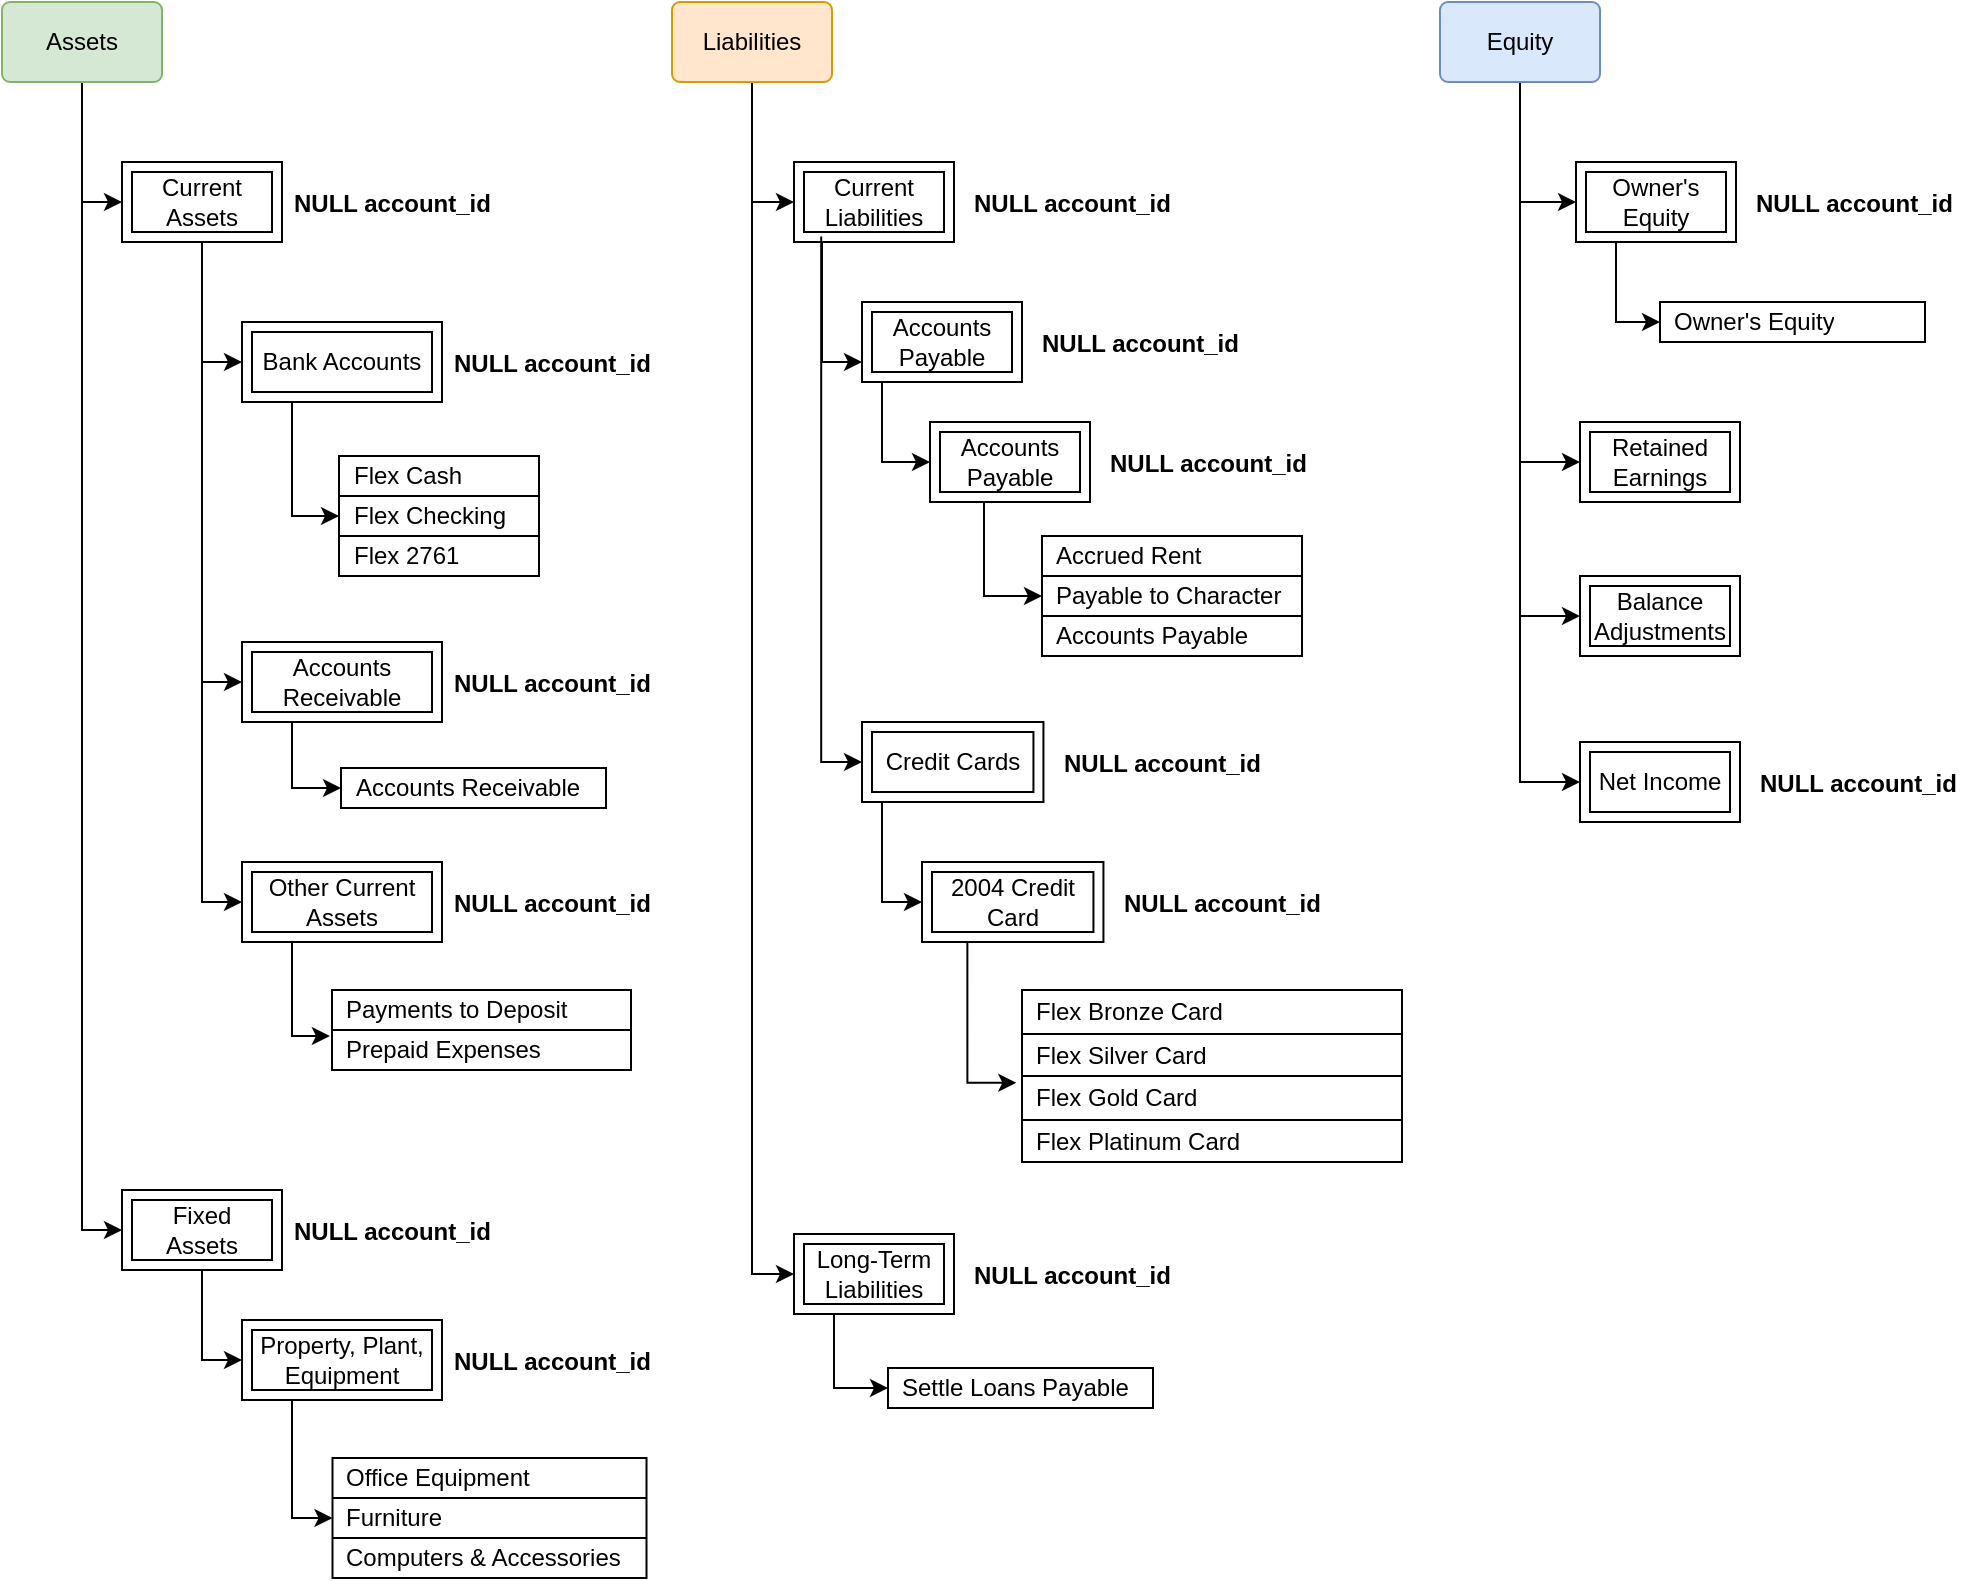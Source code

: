 <mxfile version="26.0.11">
  <diagram name="Page-1" id="CMxFmZh5utVJ_uqATRNF">
    <mxGraphModel dx="1290" dy="618" grid="1" gridSize="10" guides="1" tooltips="1" connect="1" arrows="1" fold="1" page="1" pageScale="1" pageWidth="1100" pageHeight="1700" math="0" shadow="0">
      <root>
        <mxCell id="0" />
        <mxCell id="1" parent="0" />
        <mxCell id="uQ4fokzICWZcUB-si03q-26" style="edgeStyle=orthogonalEdgeStyle;rounded=0;orthogonalLoop=1;jettySize=auto;html=1;entryX=0;entryY=0.5;entryDx=0;entryDy=0;" parent="1" source="uQ4fokzICWZcUB-si03q-1" target="uQ4fokzICWZcUB-si03q-8" edge="1">
          <mxGeometry relative="1" as="geometry" />
        </mxCell>
        <mxCell id="uQ4fokzICWZcUB-si03q-27" style="edgeStyle=orthogonalEdgeStyle;rounded=0;orthogonalLoop=1;jettySize=auto;html=1;entryX=0;entryY=0.5;entryDx=0;entryDy=0;" parent="1" source="uQ4fokzICWZcUB-si03q-1" target="uQ4fokzICWZcUB-si03q-9" edge="1">
          <mxGeometry relative="1" as="geometry" />
        </mxCell>
        <mxCell id="uQ4fokzICWZcUB-si03q-1" value="Assets" style="rounded=1;arcSize=10;whiteSpace=wrap;html=1;align=center;fillColor=#d5e8d4;strokeColor=#82b366;" parent="1" vertex="1">
          <mxGeometry x="40" y="80" width="80" height="40" as="geometry" />
        </mxCell>
        <mxCell id="uQ4fokzICWZcUB-si03q-30" style="edgeStyle=orthogonalEdgeStyle;rounded=0;orthogonalLoop=1;jettySize=auto;html=1;entryX=0;entryY=0.5;entryDx=0;entryDy=0;" parent="1" source="uQ4fokzICWZcUB-si03q-2" target="uQ4fokzICWZcUB-si03q-10" edge="1">
          <mxGeometry relative="1" as="geometry" />
        </mxCell>
        <mxCell id="uQ4fokzICWZcUB-si03q-31" style="edgeStyle=orthogonalEdgeStyle;rounded=0;orthogonalLoop=1;jettySize=auto;html=1;entryX=0;entryY=0.5;entryDx=0;entryDy=0;" parent="1" source="uQ4fokzICWZcUB-si03q-2" target="uQ4fokzICWZcUB-si03q-11" edge="1">
          <mxGeometry relative="1" as="geometry" />
        </mxCell>
        <mxCell id="uQ4fokzICWZcUB-si03q-2" value="Liabilities" style="rounded=1;arcSize=10;whiteSpace=wrap;html=1;align=center;fillColor=#ffe6cc;strokeColor=#d79b00;" parent="1" vertex="1">
          <mxGeometry x="375" y="80" width="80" height="40" as="geometry" />
        </mxCell>
        <mxCell id="uQ4fokzICWZcUB-si03q-130" style="edgeStyle=orthogonalEdgeStyle;rounded=0;orthogonalLoop=1;jettySize=auto;html=1;entryX=0;entryY=0.5;entryDx=0;entryDy=0;exitX=0.5;exitY=1;exitDx=0;exitDy=0;" parent="1" source="uQ4fokzICWZcUB-si03q-3" target="uQ4fokzICWZcUB-si03q-128" edge="1">
          <mxGeometry relative="1" as="geometry">
            <Array as="points">
              <mxPoint x="799" y="180" />
            </Array>
          </mxGeometry>
        </mxCell>
        <mxCell id="uQ4fokzICWZcUB-si03q-139" style="edgeStyle=orthogonalEdgeStyle;rounded=0;orthogonalLoop=1;jettySize=auto;html=1;entryX=0;entryY=0.5;entryDx=0;entryDy=0;" parent="1" source="uQ4fokzICWZcUB-si03q-3" target="uQ4fokzICWZcUB-si03q-136" edge="1">
          <mxGeometry relative="1" as="geometry" />
        </mxCell>
        <mxCell id="uQ4fokzICWZcUB-si03q-142" style="edgeStyle=orthogonalEdgeStyle;rounded=0;orthogonalLoop=1;jettySize=auto;html=1;entryX=0;entryY=0.5;entryDx=0;entryDy=0;" parent="1" source="uQ4fokzICWZcUB-si03q-3" target="uQ4fokzICWZcUB-si03q-141" edge="1">
          <mxGeometry relative="1" as="geometry" />
        </mxCell>
        <mxCell id="uQ4fokzICWZcUB-si03q-146" style="edgeStyle=orthogonalEdgeStyle;rounded=0;orthogonalLoop=1;jettySize=auto;html=1;entryX=0;entryY=0.5;entryDx=0;entryDy=0;" parent="1" source="uQ4fokzICWZcUB-si03q-3" target="uQ4fokzICWZcUB-si03q-144" edge="1">
          <mxGeometry relative="1" as="geometry" />
        </mxCell>
        <mxCell id="uQ4fokzICWZcUB-si03q-3" value="Equity" style="rounded=1;arcSize=10;whiteSpace=wrap;html=1;align=center;fillColor=#dae8fc;strokeColor=#6c8ebf;" parent="1" vertex="1">
          <mxGeometry x="759" y="80" width="80" height="40" as="geometry" />
        </mxCell>
        <mxCell id="uQ4fokzICWZcUB-si03q-66" style="edgeStyle=orthogonalEdgeStyle;rounded=0;orthogonalLoop=1;jettySize=auto;html=1;entryX=0;entryY=0.5;entryDx=0;entryDy=0;" parent="1" source="uQ4fokzICWZcUB-si03q-8" target="uQ4fokzICWZcUB-si03q-63" edge="1">
          <mxGeometry relative="1" as="geometry" />
        </mxCell>
        <mxCell id="uQ4fokzICWZcUB-si03q-67" style="edgeStyle=orthogonalEdgeStyle;rounded=0;orthogonalLoop=1;jettySize=auto;html=1;entryX=0;entryY=0.5;entryDx=0;entryDy=0;" parent="1" source="uQ4fokzICWZcUB-si03q-8" target="uQ4fokzICWZcUB-si03q-64" edge="1">
          <mxGeometry relative="1" as="geometry" />
        </mxCell>
        <mxCell id="uQ4fokzICWZcUB-si03q-68" style="edgeStyle=orthogonalEdgeStyle;rounded=0;orthogonalLoop=1;jettySize=auto;html=1;entryX=0;entryY=0.5;entryDx=0;entryDy=0;" parent="1" source="uQ4fokzICWZcUB-si03q-8" target="uQ4fokzICWZcUB-si03q-65" edge="1">
          <mxGeometry relative="1" as="geometry" />
        </mxCell>
        <mxCell id="uQ4fokzICWZcUB-si03q-42" style="edgeStyle=orthogonalEdgeStyle;rounded=0;orthogonalLoop=1;jettySize=auto;html=1;entryX=0;entryY=0.5;entryDx=0;entryDy=0;" parent="1" source="uQ4fokzICWZcUB-si03q-9" target="uQ4fokzICWZcUB-si03q-41" edge="1">
          <mxGeometry relative="1" as="geometry" />
        </mxCell>
        <mxCell id="uQ4fokzICWZcUB-si03q-53" value="" style="shape=table;startSize=0;container=1;collapsible=0;childLayout=tableLayout;fontSize=11;fillColor=none;strokeColor=default;" parent="1" vertex="1">
          <mxGeometry x="205.25" y="808" width="157" height="60" as="geometry" />
        </mxCell>
        <mxCell id="uQ4fokzICWZcUB-si03q-54" value="" style="shape=tableRow;horizontal=0;startSize=0;swimlaneHead=0;swimlaneBody=0;strokeColor=inherit;top=0;left=0;bottom=0;right=0;collapsible=0;dropTarget=0;fillColor=none;points=[[0,0.5],[1,0.5]];portConstraint=eastwest;fontSize=16;" parent="uQ4fokzICWZcUB-si03q-53" vertex="1">
          <mxGeometry width="157" height="20" as="geometry" />
        </mxCell>
        <mxCell id="uQ4fokzICWZcUB-si03q-55" value="Office Equipment" style="shape=partialRectangle;html=1;whiteSpace=wrap;connectable=0;strokeColor=inherit;overflow=hidden;fillColor=none;top=0;left=0;bottom=0;right=0;pointerEvents=1;fontSize=12;align=left;spacingLeft=5;" parent="uQ4fokzICWZcUB-si03q-54" vertex="1">
          <mxGeometry width="157" height="20" as="geometry">
            <mxRectangle width="157" height="20" as="alternateBounds" />
          </mxGeometry>
        </mxCell>
        <mxCell id="uQ4fokzICWZcUB-si03q-56" value="" style="shape=tableRow;horizontal=0;startSize=0;swimlaneHead=0;swimlaneBody=0;strokeColor=inherit;top=0;left=0;bottom=0;right=0;collapsible=0;dropTarget=0;fillColor=none;points=[[0,0.5],[1,0.5]];portConstraint=eastwest;fontSize=16;" parent="uQ4fokzICWZcUB-si03q-53" vertex="1">
          <mxGeometry y="20" width="157" height="20" as="geometry" />
        </mxCell>
        <mxCell id="uQ4fokzICWZcUB-si03q-57" value="Furniture" style="shape=partialRectangle;html=1;whiteSpace=wrap;connectable=0;strokeColor=inherit;overflow=hidden;fillColor=none;top=0;left=0;bottom=0;right=0;pointerEvents=1;fontSize=12;align=left;spacingLeft=5;" parent="uQ4fokzICWZcUB-si03q-56" vertex="1">
          <mxGeometry width="157" height="20" as="geometry">
            <mxRectangle width="157" height="20" as="alternateBounds" />
          </mxGeometry>
        </mxCell>
        <mxCell id="uQ4fokzICWZcUB-si03q-58" value="" style="shape=tableRow;horizontal=0;startSize=0;swimlaneHead=0;swimlaneBody=0;strokeColor=inherit;top=0;left=0;bottom=0;right=0;collapsible=0;dropTarget=0;fillColor=none;points=[[0,0.5],[1,0.5]];portConstraint=eastwest;fontSize=16;" parent="uQ4fokzICWZcUB-si03q-53" vertex="1">
          <mxGeometry y="40" width="157" height="20" as="geometry" />
        </mxCell>
        <mxCell id="uQ4fokzICWZcUB-si03q-59" value="Computers &amp;amp; Accessories" style="shape=partialRectangle;html=1;whiteSpace=wrap;connectable=0;strokeColor=inherit;overflow=hidden;fillColor=none;top=0;left=0;bottom=0;right=0;pointerEvents=1;fontSize=12;align=left;spacingLeft=5;" parent="uQ4fokzICWZcUB-si03q-58" vertex="1">
          <mxGeometry width="157" height="20" as="geometry">
            <mxRectangle width="157" height="20" as="alternateBounds" />
          </mxGeometry>
        </mxCell>
        <mxCell id="uQ4fokzICWZcUB-si03q-69" value="" style="shape=table;startSize=0;container=1;collapsible=0;childLayout=tableLayout;fontSize=11;fillColor=none;strokeColor=default;" parent="1" vertex="1">
          <mxGeometry x="208.5" y="307" width="100" height="60" as="geometry" />
        </mxCell>
        <mxCell id="uQ4fokzICWZcUB-si03q-70" value="" style="shape=tableRow;horizontal=0;startSize=0;swimlaneHead=0;swimlaneBody=0;strokeColor=inherit;top=0;left=0;bottom=0;right=0;collapsible=0;dropTarget=0;fillColor=none;points=[[0,0.5],[1,0.5]];portConstraint=eastwest;fontSize=16;" parent="uQ4fokzICWZcUB-si03q-69" vertex="1">
          <mxGeometry width="100" height="20" as="geometry" />
        </mxCell>
        <mxCell id="uQ4fokzICWZcUB-si03q-71" value="Flex Cash" style="shape=partialRectangle;html=1;whiteSpace=wrap;connectable=0;strokeColor=inherit;overflow=hidden;fillColor=none;top=0;left=0;bottom=0;right=0;pointerEvents=1;fontSize=12;align=left;spacingLeft=5;" parent="uQ4fokzICWZcUB-si03q-70" vertex="1">
          <mxGeometry width="100" height="20" as="geometry">
            <mxRectangle width="100" height="20" as="alternateBounds" />
          </mxGeometry>
        </mxCell>
        <mxCell id="uQ4fokzICWZcUB-si03q-72" value="" style="shape=tableRow;horizontal=0;startSize=0;swimlaneHead=0;swimlaneBody=0;strokeColor=inherit;top=0;left=0;bottom=0;right=0;collapsible=0;dropTarget=0;fillColor=none;points=[[0,0.5],[1,0.5]];portConstraint=eastwest;fontSize=16;" parent="uQ4fokzICWZcUB-si03q-69" vertex="1">
          <mxGeometry y="20" width="100" height="20" as="geometry" />
        </mxCell>
        <mxCell id="uQ4fokzICWZcUB-si03q-73" value="Flex Checking" style="shape=partialRectangle;html=1;whiteSpace=wrap;connectable=0;strokeColor=inherit;overflow=hidden;fillColor=none;top=0;left=0;bottom=0;right=0;pointerEvents=1;fontSize=12;align=left;spacingLeft=5;" parent="uQ4fokzICWZcUB-si03q-72" vertex="1">
          <mxGeometry width="100" height="20" as="geometry">
            <mxRectangle width="100" height="20" as="alternateBounds" />
          </mxGeometry>
        </mxCell>
        <mxCell id="uQ4fokzICWZcUB-si03q-74" value="" style="shape=tableRow;horizontal=0;startSize=0;swimlaneHead=0;swimlaneBody=0;strokeColor=inherit;top=0;left=0;bottom=0;right=0;collapsible=0;dropTarget=0;fillColor=none;points=[[0,0.5],[1,0.5]];portConstraint=eastwest;fontSize=16;" parent="uQ4fokzICWZcUB-si03q-69" vertex="1">
          <mxGeometry y="40" width="100" height="20" as="geometry" />
        </mxCell>
        <mxCell id="uQ4fokzICWZcUB-si03q-75" value="Flex 2761" style="shape=partialRectangle;html=1;whiteSpace=wrap;connectable=0;strokeColor=inherit;overflow=hidden;fillColor=none;top=0;left=0;bottom=0;right=0;pointerEvents=1;fontSize=12;align=left;spacingLeft=5;" parent="uQ4fokzICWZcUB-si03q-74" vertex="1">
          <mxGeometry width="100" height="20" as="geometry">
            <mxRectangle width="100" height="20" as="alternateBounds" />
          </mxGeometry>
        </mxCell>
        <mxCell id="uQ4fokzICWZcUB-si03q-82" value="" style="shape=table;startSize=0;container=1;collapsible=0;childLayout=tableLayout;fontSize=11;fillColor=none;strokeColor=default;" parent="1" vertex="1">
          <mxGeometry x="209.5" y="463" width="132.5" height="20" as="geometry" />
        </mxCell>
        <mxCell id="uQ4fokzICWZcUB-si03q-83" value="" style="shape=tableRow;horizontal=0;startSize=0;swimlaneHead=0;swimlaneBody=0;strokeColor=inherit;top=0;left=0;bottom=0;right=0;collapsible=0;dropTarget=0;fillColor=none;points=[[0,0.5],[1,0.5]];portConstraint=eastwest;fontSize=16;" parent="uQ4fokzICWZcUB-si03q-82" vertex="1">
          <mxGeometry width="132.5" height="20" as="geometry" />
        </mxCell>
        <mxCell id="uQ4fokzICWZcUB-si03q-84" value="Accounts Receivable" style="shape=partialRectangle;html=1;whiteSpace=wrap;connectable=0;strokeColor=inherit;overflow=hidden;fillColor=none;top=0;left=0;bottom=0;right=0;pointerEvents=1;fontSize=12;align=left;spacingLeft=5;" parent="uQ4fokzICWZcUB-si03q-83" vertex="1">
          <mxGeometry width="133" height="20" as="geometry">
            <mxRectangle width="133" height="20" as="alternateBounds" />
          </mxGeometry>
        </mxCell>
        <mxCell id="uQ4fokzICWZcUB-si03q-90" value="" style="shape=table;startSize=0;container=1;collapsible=0;childLayout=tableLayout;fontSize=11;fillColor=none;strokeColor=default;" parent="1" vertex="1">
          <mxGeometry x="205" y="574" width="149.5" height="40" as="geometry" />
        </mxCell>
        <mxCell id="uQ4fokzICWZcUB-si03q-91" value="" style="shape=tableRow;horizontal=0;startSize=0;swimlaneHead=0;swimlaneBody=0;strokeColor=inherit;top=0;left=0;bottom=0;right=0;collapsible=0;dropTarget=0;fillColor=none;points=[[0,0.5],[1,0.5]];portConstraint=eastwest;fontSize=16;" parent="uQ4fokzICWZcUB-si03q-90" vertex="1">
          <mxGeometry width="149.5" height="20" as="geometry" />
        </mxCell>
        <mxCell id="uQ4fokzICWZcUB-si03q-92" value="Payments to Deposit" style="shape=partialRectangle;html=1;whiteSpace=wrap;connectable=0;strokeColor=inherit;overflow=hidden;fillColor=none;top=0;left=0;bottom=0;right=0;pointerEvents=1;fontSize=12;align=left;spacingLeft=5;" parent="uQ4fokzICWZcUB-si03q-91" vertex="1">
          <mxGeometry width="150" height="20" as="geometry">
            <mxRectangle width="150" height="20" as="alternateBounds" />
          </mxGeometry>
        </mxCell>
        <mxCell id="uQ4fokzICWZcUB-si03q-93" value="" style="shape=tableRow;horizontal=0;startSize=0;swimlaneHead=0;swimlaneBody=0;strokeColor=inherit;top=0;left=0;bottom=0;right=0;collapsible=0;dropTarget=0;fillColor=none;points=[[0,0.5],[1,0.5]];portConstraint=eastwest;fontSize=16;" parent="uQ4fokzICWZcUB-si03q-90" vertex="1">
          <mxGeometry y="20" width="149.5" height="20" as="geometry" />
        </mxCell>
        <mxCell id="uQ4fokzICWZcUB-si03q-94" value="Prepaid Expenses" style="shape=partialRectangle;html=1;whiteSpace=wrap;connectable=0;strokeColor=inherit;overflow=hidden;fillColor=none;top=0;left=0;bottom=0;right=0;pointerEvents=1;fontSize=12;align=left;spacingLeft=5;" parent="uQ4fokzICWZcUB-si03q-93" vertex="1">
          <mxGeometry width="150" height="20" as="geometry">
            <mxRectangle width="150" height="20" as="alternateBounds" />
          </mxGeometry>
        </mxCell>
        <mxCell id="uQ4fokzICWZcUB-si03q-107" value="" style="group" parent="1" vertex="1" connectable="0">
          <mxGeometry x="100" y="160" width="190" height="40" as="geometry" />
        </mxCell>
        <mxCell id="uQ4fokzICWZcUB-si03q-8" value="Current Assets" style="shape=ext;margin=3;double=1;whiteSpace=wrap;html=1;align=center;" parent="uQ4fokzICWZcUB-si03q-107" vertex="1">
          <mxGeometry width="80" height="40" as="geometry" />
        </mxCell>
        <mxCell id="uQ4fokzICWZcUB-si03q-100" value="NULL account_id" style="text;strokeColor=none;fillColor=none;align=left;verticalAlign=top;spacingLeft=4;spacingRight=4;overflow=hidden;rotatable=0;points=[[0,0.5],[1,0.5]];portConstraint=eastwest;whiteSpace=wrap;html=1;fontStyle=1" parent="uQ4fokzICWZcUB-si03q-107" vertex="1">
          <mxGeometry x="80" y="7" width="110" height="26" as="geometry" />
        </mxCell>
        <mxCell id="uQ4fokzICWZcUB-si03q-108" value="" style="group" parent="1" vertex="1" connectable="0">
          <mxGeometry x="160" y="240" width="210" height="40" as="geometry" />
        </mxCell>
        <mxCell id="uQ4fokzICWZcUB-si03q-63" value="Bank Accounts" style="shape=ext;margin=3;double=1;whiteSpace=wrap;html=1;align=center;" parent="uQ4fokzICWZcUB-si03q-108" vertex="1">
          <mxGeometry width="100" height="40" as="geometry" />
        </mxCell>
        <mxCell id="uQ4fokzICWZcUB-si03q-102" value="NULL account_id" style="text;strokeColor=none;fillColor=none;align=left;verticalAlign=top;spacingLeft=4;spacingRight=4;overflow=hidden;rotatable=0;points=[[0,0.5],[1,0.5]];portConstraint=eastwest;whiteSpace=wrap;html=1;fontStyle=1" parent="uQ4fokzICWZcUB-si03q-108" vertex="1">
          <mxGeometry x="100" y="7" width="110" height="26" as="geometry" />
        </mxCell>
        <mxCell id="uQ4fokzICWZcUB-si03q-109" value="" style="group" parent="1" vertex="1" connectable="0">
          <mxGeometry x="160" y="400" width="210" height="40" as="geometry" />
        </mxCell>
        <mxCell id="uQ4fokzICWZcUB-si03q-64" value="Accounts Receivable" style="shape=ext;margin=3;double=1;whiteSpace=wrap;html=1;align=center;" parent="uQ4fokzICWZcUB-si03q-109" vertex="1">
          <mxGeometry width="100" height="40" as="geometry" />
        </mxCell>
        <mxCell id="uQ4fokzICWZcUB-si03q-103" value="NULL account_id" style="text;strokeColor=none;fillColor=none;align=left;verticalAlign=top;spacingLeft=4;spacingRight=4;overflow=hidden;rotatable=0;points=[[0,0.5],[1,0.5]];portConstraint=eastwest;whiteSpace=wrap;html=1;fontStyle=1" parent="uQ4fokzICWZcUB-si03q-109" vertex="1">
          <mxGeometry x="100" y="7" width="110" height="26" as="geometry" />
        </mxCell>
        <mxCell id="uQ4fokzICWZcUB-si03q-110" value="" style="group" parent="1" vertex="1" connectable="0">
          <mxGeometry x="160" y="510" width="210" height="40" as="geometry" />
        </mxCell>
        <mxCell id="uQ4fokzICWZcUB-si03q-65" value="Other Current Assets" style="shape=ext;margin=3;double=1;whiteSpace=wrap;html=1;align=center;" parent="uQ4fokzICWZcUB-si03q-110" vertex="1">
          <mxGeometry width="100" height="40" as="geometry" />
        </mxCell>
        <mxCell id="uQ4fokzICWZcUB-si03q-104" value="NULL account_id" style="text;strokeColor=none;fillColor=none;align=left;verticalAlign=top;spacingLeft=4;spacingRight=4;overflow=hidden;rotatable=0;points=[[0,0.5],[1,0.5]];portConstraint=eastwest;whiteSpace=wrap;html=1;fontStyle=1" parent="uQ4fokzICWZcUB-si03q-110" vertex="1">
          <mxGeometry x="100" y="7" width="110" height="26" as="geometry" />
        </mxCell>
        <mxCell id="uQ4fokzICWZcUB-si03q-111" value="" style="group" parent="1" vertex="1" connectable="0">
          <mxGeometry x="100" y="674" width="190" height="40" as="geometry" />
        </mxCell>
        <mxCell id="uQ4fokzICWZcUB-si03q-9" value="Fixed Assets" style="shape=ext;margin=3;double=1;whiteSpace=wrap;html=1;align=center;" parent="uQ4fokzICWZcUB-si03q-111" vertex="1">
          <mxGeometry width="80" height="40" as="geometry" />
        </mxCell>
        <mxCell id="uQ4fokzICWZcUB-si03q-105" value="NULL account_id" style="text;strokeColor=none;fillColor=none;align=left;verticalAlign=top;spacingLeft=4;spacingRight=4;overflow=hidden;rotatable=0;points=[[0,0.5],[1,0.5]];portConstraint=eastwest;whiteSpace=wrap;html=1;fontStyle=1" parent="uQ4fokzICWZcUB-si03q-111" vertex="1">
          <mxGeometry x="80" y="7" width="110" height="26" as="geometry" />
        </mxCell>
        <mxCell id="uQ4fokzICWZcUB-si03q-112" value="" style="group" parent="1" vertex="1" connectable="0">
          <mxGeometry x="160" y="739" width="210" height="40" as="geometry" />
        </mxCell>
        <mxCell id="uQ4fokzICWZcUB-si03q-41" value="Property, Plant, Equipment" style="shape=ext;margin=3;double=1;whiteSpace=wrap;html=1;align=center;" parent="uQ4fokzICWZcUB-si03q-112" vertex="1">
          <mxGeometry width="100" height="40" as="geometry" />
        </mxCell>
        <mxCell id="uQ4fokzICWZcUB-si03q-106" value="NULL account_id" style="text;strokeColor=none;fillColor=none;align=left;verticalAlign=top;spacingLeft=4;spacingRight=4;overflow=hidden;rotatable=0;points=[[0,0.5],[1,0.5]];portConstraint=eastwest;whiteSpace=wrap;html=1;fontStyle=1" parent="uQ4fokzICWZcUB-si03q-112" vertex="1">
          <mxGeometry x="100" y="7" width="110" height="26" as="geometry" />
        </mxCell>
        <mxCell id="uQ4fokzICWZcUB-si03q-114" value="" style="group" parent="1" vertex="1" connectable="0">
          <mxGeometry x="436" y="160" width="194" height="40" as="geometry" />
        </mxCell>
        <mxCell id="uQ4fokzICWZcUB-si03q-10" value="Current Liabilities" style="shape=ext;margin=3;double=1;whiteSpace=wrap;html=1;align=center;" parent="uQ4fokzICWZcUB-si03q-114" vertex="1">
          <mxGeometry width="80" height="40" as="geometry" />
        </mxCell>
        <mxCell id="uQ4fokzICWZcUB-si03q-113" value="NULL account_id" style="text;strokeColor=none;fillColor=none;align=left;verticalAlign=top;spacingLeft=4;spacingRight=4;overflow=hidden;rotatable=0;points=[[0,0.5],[1,0.5]];portConstraint=eastwest;whiteSpace=wrap;html=1;fontStyle=1" parent="uQ4fokzICWZcUB-si03q-114" vertex="1">
          <mxGeometry x="84" y="7" width="110" height="26" as="geometry" />
        </mxCell>
        <mxCell id="uQ4fokzICWZcUB-si03q-116" value="" style="group" parent="1" vertex="1" connectable="0">
          <mxGeometry x="436" y="696" width="194" height="40" as="geometry" />
        </mxCell>
        <mxCell id="uQ4fokzICWZcUB-si03q-11" value="Long-Term&lt;div&gt;Liabilities&lt;/div&gt;" style="shape=ext;margin=3;double=1;whiteSpace=wrap;html=1;align=center;" parent="uQ4fokzICWZcUB-si03q-116" vertex="1">
          <mxGeometry width="80" height="40" as="geometry" />
        </mxCell>
        <mxCell id="uQ4fokzICWZcUB-si03q-115" value="NULL account_id" style="text;strokeColor=none;fillColor=none;align=left;verticalAlign=top;spacingLeft=4;spacingRight=4;overflow=hidden;rotatable=0;points=[[0,0.5],[1,0.5]];portConstraint=eastwest;whiteSpace=wrap;html=1;fontStyle=1" parent="uQ4fokzICWZcUB-si03q-116" vertex="1">
          <mxGeometry x="84" y="7" width="110" height="26" as="geometry" />
        </mxCell>
        <mxCell id="uQ4fokzICWZcUB-si03q-117" value="" style="shape=table;startSize=0;container=1;collapsible=0;childLayout=tableLayout;fontSize=11;fillColor=none;strokeColor=default;" parent="1" vertex="1">
          <mxGeometry x="483" y="763" width="132.5" height="20" as="geometry" />
        </mxCell>
        <mxCell id="uQ4fokzICWZcUB-si03q-118" value="" style="shape=tableRow;horizontal=0;startSize=0;swimlaneHead=0;swimlaneBody=0;strokeColor=inherit;top=0;left=0;bottom=0;right=0;collapsible=0;dropTarget=0;fillColor=none;points=[[0,0.5],[1,0.5]];portConstraint=eastwest;fontSize=16;" parent="uQ4fokzICWZcUB-si03q-117" vertex="1">
          <mxGeometry width="132.5" height="20" as="geometry" />
        </mxCell>
        <mxCell id="uQ4fokzICWZcUB-si03q-119" value="Settle Loans Payable" style="shape=partialRectangle;html=1;whiteSpace=wrap;connectable=0;strokeColor=inherit;overflow=hidden;fillColor=none;top=0;left=0;bottom=0;right=0;pointerEvents=1;fontSize=12;align=left;spacingLeft=5;" parent="uQ4fokzICWZcUB-si03q-118" vertex="1">
          <mxGeometry width="133" height="20" as="geometry">
            <mxRectangle width="133" height="20" as="alternateBounds" />
          </mxGeometry>
        </mxCell>
        <mxCell id="uQ4fokzICWZcUB-si03q-121" style="edgeStyle=orthogonalEdgeStyle;rounded=0;orthogonalLoop=1;jettySize=auto;html=1;entryX=0;entryY=0.5;entryDx=0;entryDy=0;exitX=0.25;exitY=1;exitDx=0;exitDy=0;" parent="1" source="uQ4fokzICWZcUB-si03q-63" target="uQ4fokzICWZcUB-si03q-72" edge="1">
          <mxGeometry relative="1" as="geometry" />
        </mxCell>
        <mxCell id="uQ4fokzICWZcUB-si03q-122" style="edgeStyle=orthogonalEdgeStyle;rounded=0;orthogonalLoop=1;jettySize=auto;html=1;entryX=0;entryY=0.5;entryDx=0;entryDy=0;exitX=0.25;exitY=1;exitDx=0;exitDy=0;" parent="1" source="uQ4fokzICWZcUB-si03q-64" target="uQ4fokzICWZcUB-si03q-83" edge="1">
          <mxGeometry relative="1" as="geometry" />
        </mxCell>
        <mxCell id="uQ4fokzICWZcUB-si03q-123" style="edgeStyle=orthogonalEdgeStyle;rounded=0;orthogonalLoop=1;jettySize=auto;html=1;exitX=0.25;exitY=1;exitDx=0;exitDy=0;entryX=-0.007;entryY=0.15;entryDx=0;entryDy=0;entryPerimeter=0;" parent="1" source="uQ4fokzICWZcUB-si03q-65" target="uQ4fokzICWZcUB-si03q-93" edge="1">
          <mxGeometry relative="1" as="geometry" />
        </mxCell>
        <mxCell id="uQ4fokzICWZcUB-si03q-124" style="edgeStyle=orthogonalEdgeStyle;rounded=0;orthogonalLoop=1;jettySize=auto;html=1;exitX=0.25;exitY=1;exitDx=0;exitDy=0;entryX=0;entryY=0.5;entryDx=0;entryDy=0;" parent="1" source="uQ4fokzICWZcUB-si03q-41" target="uQ4fokzICWZcUB-si03q-56" edge="1">
          <mxGeometry relative="1" as="geometry" />
        </mxCell>
        <mxCell id="uQ4fokzICWZcUB-si03q-126" style="edgeStyle=orthogonalEdgeStyle;rounded=0;orthogonalLoop=1;jettySize=auto;html=1;exitX=0.25;exitY=1;exitDx=0;exitDy=0;entryX=0;entryY=0.5;entryDx=0;entryDy=0;" parent="1" source="uQ4fokzICWZcUB-si03q-11" target="uQ4fokzICWZcUB-si03q-118" edge="1">
          <mxGeometry relative="1" as="geometry" />
        </mxCell>
        <mxCell id="uQ4fokzICWZcUB-si03q-127" value="" style="group" parent="1" vertex="1" connectable="0">
          <mxGeometry x="827" y="160" width="194" height="40" as="geometry" />
        </mxCell>
        <mxCell id="uQ4fokzICWZcUB-si03q-128" value="Owner&#39;s Equity" style="shape=ext;margin=3;double=1;whiteSpace=wrap;html=1;align=center;" parent="uQ4fokzICWZcUB-si03q-127" vertex="1">
          <mxGeometry width="80" height="40" as="geometry" />
        </mxCell>
        <mxCell id="uQ4fokzICWZcUB-si03q-129" value="NULL account_id" style="text;strokeColor=none;fillColor=none;align=left;verticalAlign=top;spacingLeft=4;spacingRight=4;overflow=hidden;rotatable=0;points=[[0,0.5],[1,0.5]];portConstraint=eastwest;whiteSpace=wrap;html=1;fontStyle=1" parent="uQ4fokzICWZcUB-si03q-127" vertex="1">
          <mxGeometry x="84" y="7" width="110" height="26" as="geometry" />
        </mxCell>
        <mxCell id="uQ4fokzICWZcUB-si03q-131" value="" style="shape=table;startSize=0;container=1;collapsible=0;childLayout=tableLayout;fontSize=11;fillColor=none;strokeColor=default;" parent="1" vertex="1">
          <mxGeometry x="869" y="230" width="132.5" height="20" as="geometry" />
        </mxCell>
        <mxCell id="uQ4fokzICWZcUB-si03q-132" value="" style="shape=tableRow;horizontal=0;startSize=0;swimlaneHead=0;swimlaneBody=0;strokeColor=inherit;top=0;left=0;bottom=0;right=0;collapsible=0;dropTarget=0;fillColor=none;points=[[0,0.5],[1,0.5]];portConstraint=eastwest;fontSize=16;" parent="uQ4fokzICWZcUB-si03q-131" vertex="1">
          <mxGeometry width="132.5" height="20" as="geometry" />
        </mxCell>
        <mxCell id="uQ4fokzICWZcUB-si03q-133" value="Owner&#39;s Equity" style="shape=partialRectangle;html=1;whiteSpace=wrap;connectable=0;strokeColor=inherit;overflow=hidden;fillColor=none;top=0;left=0;bottom=0;right=0;pointerEvents=1;fontSize=12;align=left;spacingLeft=5;" parent="uQ4fokzICWZcUB-si03q-132" vertex="1">
          <mxGeometry width="133" height="20" as="geometry">
            <mxRectangle width="133" height="20" as="alternateBounds" />
          </mxGeometry>
        </mxCell>
        <mxCell id="uQ4fokzICWZcUB-si03q-134" style="edgeStyle=orthogonalEdgeStyle;rounded=0;orthogonalLoop=1;jettySize=auto;html=1;exitX=0.25;exitY=1;exitDx=0;exitDy=0;entryX=0;entryY=0.5;entryDx=0;entryDy=0;" parent="1" source="uQ4fokzICWZcUB-si03q-128" target="uQ4fokzICWZcUB-si03q-132" edge="1">
          <mxGeometry relative="1" as="geometry" />
        </mxCell>
        <mxCell id="uQ4fokzICWZcUB-si03q-135" value="" style="group" parent="1" vertex="1" connectable="0">
          <mxGeometry x="829" y="290" width="194" height="40" as="geometry" />
        </mxCell>
        <mxCell id="uQ4fokzICWZcUB-si03q-136" value="Retained Earnings" style="shape=ext;margin=3;double=1;whiteSpace=wrap;html=1;align=center;" parent="uQ4fokzICWZcUB-si03q-135" vertex="1">
          <mxGeometry width="80" height="40" as="geometry" />
        </mxCell>
        <mxCell id="uQ4fokzICWZcUB-si03q-140" value="" style="group" parent="1" vertex="1" connectable="0">
          <mxGeometry x="829" y="367" width="194" height="40" as="geometry" />
        </mxCell>
        <mxCell id="uQ4fokzICWZcUB-si03q-141" value="Balance Adjustments" style="shape=ext;margin=3;double=1;whiteSpace=wrap;html=1;align=center;" parent="uQ4fokzICWZcUB-si03q-140" vertex="1">
          <mxGeometry width="80" height="40" as="geometry" />
        </mxCell>
        <mxCell id="uQ4fokzICWZcUB-si03q-143" value="" style="group" parent="1" vertex="1" connectable="0">
          <mxGeometry x="829" y="450" width="194" height="40" as="geometry" />
        </mxCell>
        <mxCell id="uQ4fokzICWZcUB-si03q-144" value="Net Income" style="shape=ext;margin=3;double=1;whiteSpace=wrap;html=1;align=center;" parent="uQ4fokzICWZcUB-si03q-143" vertex="1">
          <mxGeometry width="80" height="40" as="geometry" />
        </mxCell>
        <mxCell id="uQ4fokzICWZcUB-si03q-145" value="NULL account_id" style="text;strokeColor=none;fillColor=none;align=left;verticalAlign=top;spacingLeft=4;spacingRight=4;overflow=hidden;rotatable=0;points=[[0,0.5],[1,0.5]];portConstraint=eastwest;whiteSpace=wrap;html=1;fontStyle=1" parent="uQ4fokzICWZcUB-si03q-143" vertex="1">
          <mxGeometry x="84" y="7" width="110" height="26" as="geometry" />
        </mxCell>
        <mxCell id="qZchelp9tPNCwoQKnOKi-4" value="" style="group" vertex="1" connectable="0" parent="1">
          <mxGeometry x="470" y="230" width="194" height="40" as="geometry" />
        </mxCell>
        <mxCell id="qZchelp9tPNCwoQKnOKi-5" value="Accounts Payable" style="shape=ext;margin=3;double=1;whiteSpace=wrap;html=1;align=center;" vertex="1" parent="qZchelp9tPNCwoQKnOKi-4">
          <mxGeometry width="80" height="40" as="geometry" />
        </mxCell>
        <mxCell id="qZchelp9tPNCwoQKnOKi-6" value="NULL account_id" style="text;strokeColor=none;fillColor=none;align=left;verticalAlign=top;spacingLeft=4;spacingRight=4;overflow=hidden;rotatable=0;points=[[0,0.5],[1,0.5]];portConstraint=eastwest;whiteSpace=wrap;html=1;fontStyle=1" vertex="1" parent="qZchelp9tPNCwoQKnOKi-4">
          <mxGeometry x="84" y="7" width="110" height="26" as="geometry" />
        </mxCell>
        <mxCell id="qZchelp9tPNCwoQKnOKi-7" style="edgeStyle=orthogonalEdgeStyle;rounded=0;orthogonalLoop=1;jettySize=auto;html=1;exitX=0.25;exitY=1;exitDx=0;exitDy=0;entryX=0;entryY=0.75;entryDx=0;entryDy=0;" edge="1" parent="1" source="uQ4fokzICWZcUB-si03q-10" target="qZchelp9tPNCwoQKnOKi-5">
          <mxGeometry relative="1" as="geometry">
            <Array as="points">
              <mxPoint x="450" y="200" />
              <mxPoint x="450" y="260" />
            </Array>
          </mxGeometry>
        </mxCell>
        <mxCell id="qZchelp9tPNCwoQKnOKi-8" value="" style="group" vertex="1" connectable="0" parent="1">
          <mxGeometry x="504" y="290" width="194" height="40" as="geometry" />
        </mxCell>
        <mxCell id="qZchelp9tPNCwoQKnOKi-9" value="Accounts Payable" style="shape=ext;margin=3;double=1;whiteSpace=wrap;html=1;align=center;" vertex="1" parent="qZchelp9tPNCwoQKnOKi-8">
          <mxGeometry width="80" height="40" as="geometry" />
        </mxCell>
        <mxCell id="qZchelp9tPNCwoQKnOKi-10" value="NULL account_id" style="text;strokeColor=none;fillColor=none;align=left;verticalAlign=top;spacingLeft=4;spacingRight=4;overflow=hidden;rotatable=0;points=[[0,0.5],[1,0.5]];portConstraint=eastwest;whiteSpace=wrap;html=1;fontStyle=1" vertex="1" parent="qZchelp9tPNCwoQKnOKi-8">
          <mxGeometry x="84" y="7" width="110" height="26" as="geometry" />
        </mxCell>
        <mxCell id="qZchelp9tPNCwoQKnOKi-11" style="edgeStyle=orthogonalEdgeStyle;rounded=0;orthogonalLoop=1;jettySize=auto;html=1;exitX=0.25;exitY=1;exitDx=0;exitDy=0;entryX=0;entryY=0.5;entryDx=0;entryDy=0;" edge="1" parent="1" source="qZchelp9tPNCwoQKnOKi-5" target="qZchelp9tPNCwoQKnOKi-9">
          <mxGeometry relative="1" as="geometry">
            <Array as="points">
              <mxPoint x="480" y="270" />
              <mxPoint x="480" y="310" />
            </Array>
          </mxGeometry>
        </mxCell>
        <mxCell id="qZchelp9tPNCwoQKnOKi-13" value="" style="shape=table;startSize=0;container=1;collapsible=0;childLayout=tableLayout;fontSize=11;fillColor=none;strokeColor=default;" vertex="1" parent="1">
          <mxGeometry x="560" y="347" width="130" height="60" as="geometry" />
        </mxCell>
        <mxCell id="qZchelp9tPNCwoQKnOKi-14" value="" style="shape=tableRow;horizontal=0;startSize=0;swimlaneHead=0;swimlaneBody=0;strokeColor=inherit;top=0;left=0;bottom=0;right=0;collapsible=0;dropTarget=0;fillColor=none;points=[[0,0.5],[1,0.5]];portConstraint=eastwest;fontSize=16;" vertex="1" parent="qZchelp9tPNCwoQKnOKi-13">
          <mxGeometry width="130" height="20" as="geometry" />
        </mxCell>
        <mxCell id="qZchelp9tPNCwoQKnOKi-15" value="Accrued Rent" style="shape=partialRectangle;html=1;whiteSpace=wrap;connectable=0;strokeColor=inherit;overflow=hidden;fillColor=none;top=0;left=0;bottom=0;right=0;pointerEvents=1;fontSize=12;align=left;spacingLeft=5;" vertex="1" parent="qZchelp9tPNCwoQKnOKi-14">
          <mxGeometry width="130" height="20" as="geometry">
            <mxRectangle width="130" height="20" as="alternateBounds" />
          </mxGeometry>
        </mxCell>
        <mxCell id="qZchelp9tPNCwoQKnOKi-16" value="" style="shape=tableRow;horizontal=0;startSize=0;swimlaneHead=0;swimlaneBody=0;strokeColor=inherit;top=0;left=0;bottom=0;right=0;collapsible=0;dropTarget=0;fillColor=none;points=[[0,0.5],[1,0.5]];portConstraint=eastwest;fontSize=16;" vertex="1" parent="qZchelp9tPNCwoQKnOKi-13">
          <mxGeometry y="20" width="130" height="20" as="geometry" />
        </mxCell>
        <mxCell id="qZchelp9tPNCwoQKnOKi-17" value="Payable to Character" style="shape=partialRectangle;html=1;whiteSpace=wrap;connectable=0;strokeColor=inherit;overflow=hidden;fillColor=none;top=0;left=0;bottom=0;right=0;pointerEvents=1;fontSize=12;align=left;spacingLeft=5;" vertex="1" parent="qZchelp9tPNCwoQKnOKi-16">
          <mxGeometry width="130" height="20" as="geometry">
            <mxRectangle width="130" height="20" as="alternateBounds" />
          </mxGeometry>
        </mxCell>
        <mxCell id="qZchelp9tPNCwoQKnOKi-18" value="" style="shape=tableRow;horizontal=0;startSize=0;swimlaneHead=0;swimlaneBody=0;strokeColor=inherit;top=0;left=0;bottom=0;right=0;collapsible=0;dropTarget=0;fillColor=none;points=[[0,0.5],[1,0.5]];portConstraint=eastwest;fontSize=16;" vertex="1" parent="qZchelp9tPNCwoQKnOKi-13">
          <mxGeometry y="40" width="130" height="20" as="geometry" />
        </mxCell>
        <mxCell id="qZchelp9tPNCwoQKnOKi-19" value="Accounts Payable" style="shape=partialRectangle;html=1;whiteSpace=wrap;connectable=0;strokeColor=inherit;overflow=hidden;fillColor=none;top=0;left=0;bottom=0;right=0;pointerEvents=1;fontSize=12;align=left;spacingLeft=5;" vertex="1" parent="qZchelp9tPNCwoQKnOKi-18">
          <mxGeometry width="130" height="20" as="geometry">
            <mxRectangle width="130" height="20" as="alternateBounds" />
          </mxGeometry>
        </mxCell>
        <mxCell id="qZchelp9tPNCwoQKnOKi-20" style="edgeStyle=orthogonalEdgeStyle;rounded=0;orthogonalLoop=1;jettySize=auto;html=1;entryX=0;entryY=0.5;entryDx=0;entryDy=0;" edge="1" parent="1" source="qZchelp9tPNCwoQKnOKi-9" target="qZchelp9tPNCwoQKnOKi-16">
          <mxGeometry relative="1" as="geometry">
            <Array as="points">
              <mxPoint x="531" y="377" />
            </Array>
          </mxGeometry>
        </mxCell>
        <mxCell id="qZchelp9tPNCwoQKnOKi-21" value="" style="group" vertex="1" connectable="0" parent="1">
          <mxGeometry x="470" y="440" width="220" height="40" as="geometry" />
        </mxCell>
        <mxCell id="qZchelp9tPNCwoQKnOKi-22" value="Credit Cards" style="shape=ext;margin=3;double=1;whiteSpace=wrap;html=1;align=center;" vertex="1" parent="qZchelp9tPNCwoQKnOKi-21">
          <mxGeometry width="90.722" height="40" as="geometry" />
        </mxCell>
        <mxCell id="qZchelp9tPNCwoQKnOKi-23" value="NULL account_id" style="text;strokeColor=none;fillColor=none;align=left;verticalAlign=top;spacingLeft=4;spacingRight=4;overflow=hidden;rotatable=0;points=[[0,0.5],[1,0.5]];portConstraint=eastwest;whiteSpace=wrap;html=1;fontStyle=1" vertex="1" parent="qZchelp9tPNCwoQKnOKi-21">
          <mxGeometry x="95.258" y="7" width="124.742" height="26" as="geometry" />
        </mxCell>
        <mxCell id="qZchelp9tPNCwoQKnOKi-24" style="edgeStyle=orthogonalEdgeStyle;rounded=0;orthogonalLoop=1;jettySize=auto;html=1;entryX=0;entryY=0.5;entryDx=0;entryDy=0;exitX=0.17;exitY=0.93;exitDx=0;exitDy=0;exitPerimeter=0;" edge="1" parent="1" source="uQ4fokzICWZcUB-si03q-10" target="qZchelp9tPNCwoQKnOKi-22">
          <mxGeometry relative="1" as="geometry" />
        </mxCell>
        <mxCell id="qZchelp9tPNCwoQKnOKi-25" value="" style="group" vertex="1" connectable="0" parent="1">
          <mxGeometry x="500" y="510" width="220" height="40" as="geometry" />
        </mxCell>
        <mxCell id="qZchelp9tPNCwoQKnOKi-26" value="2004 Credit Card" style="shape=ext;margin=3;double=1;whiteSpace=wrap;html=1;align=center;" vertex="1" parent="qZchelp9tPNCwoQKnOKi-25">
          <mxGeometry width="90.722" height="40" as="geometry" />
        </mxCell>
        <mxCell id="qZchelp9tPNCwoQKnOKi-27" value="NULL account_id" style="text;strokeColor=none;fillColor=none;align=left;verticalAlign=top;spacingLeft=4;spacingRight=4;overflow=hidden;rotatable=0;points=[[0,0.5],[1,0.5]];portConstraint=eastwest;whiteSpace=wrap;html=1;fontStyle=1" vertex="1" parent="qZchelp9tPNCwoQKnOKi-25">
          <mxGeometry x="95.258" y="7" width="124.742" height="26" as="geometry" />
        </mxCell>
        <mxCell id="qZchelp9tPNCwoQKnOKi-28" style="edgeStyle=orthogonalEdgeStyle;rounded=0;orthogonalLoop=1;jettySize=auto;html=1;entryX=0;entryY=0.5;entryDx=0;entryDy=0;" edge="1" parent="1" source="qZchelp9tPNCwoQKnOKi-22" target="qZchelp9tPNCwoQKnOKi-26">
          <mxGeometry relative="1" as="geometry">
            <Array as="points">
              <mxPoint x="480" y="530" />
            </Array>
          </mxGeometry>
        </mxCell>
        <mxCell id="qZchelp9tPNCwoQKnOKi-36" value="" style="shape=table;startSize=0;container=1;collapsible=0;childLayout=tableLayout;fontSize=11;fillColor=none;strokeColor=default;" vertex="1" parent="1">
          <mxGeometry x="550" y="574" width="190" height="86" as="geometry" />
        </mxCell>
        <mxCell id="qZchelp9tPNCwoQKnOKi-37" value="" style="shape=tableRow;horizontal=0;startSize=0;swimlaneHead=0;swimlaneBody=0;strokeColor=default;top=0;left=0;bottom=0;right=0;collapsible=0;dropTarget=0;fillColor=none;points=[[0,0.5],[1,0.5]];portConstraint=eastwest;fontSize=16;" vertex="1" parent="qZchelp9tPNCwoQKnOKi-36">
          <mxGeometry width="190" height="22" as="geometry" />
        </mxCell>
        <mxCell id="qZchelp9tPNCwoQKnOKi-38" value="Flex Bronze Card" style="shape=partialRectangle;html=1;whiteSpace=wrap;connectable=0;strokeColor=inherit;overflow=hidden;fillColor=none;top=0;left=0;bottom=0;right=0;pointerEvents=1;fontSize=12;align=left;spacingLeft=5;" vertex="1" parent="qZchelp9tPNCwoQKnOKi-37">
          <mxGeometry width="190" height="22" as="geometry">
            <mxRectangle width="190" height="22" as="alternateBounds" />
          </mxGeometry>
        </mxCell>
        <mxCell id="qZchelp9tPNCwoQKnOKi-39" value="" style="shape=tableRow;horizontal=0;startSize=0;swimlaneHead=0;swimlaneBody=0;strokeColor=inherit;top=0;left=0;bottom=0;right=0;collapsible=0;dropTarget=0;fillColor=none;points=[[0,0.5],[1,0.5]];portConstraint=eastwest;fontSize=16;" vertex="1" parent="qZchelp9tPNCwoQKnOKi-36">
          <mxGeometry y="22" width="190" height="21" as="geometry" />
        </mxCell>
        <mxCell id="qZchelp9tPNCwoQKnOKi-40" value="Flex Silver Card" style="shape=partialRectangle;html=1;whiteSpace=wrap;connectable=0;strokeColor=inherit;overflow=hidden;fillColor=none;top=0;left=0;bottom=0;right=0;pointerEvents=1;fontSize=12;align=left;spacingLeft=5;" vertex="1" parent="qZchelp9tPNCwoQKnOKi-39">
          <mxGeometry width="190" height="21" as="geometry">
            <mxRectangle width="190" height="21" as="alternateBounds" />
          </mxGeometry>
        </mxCell>
        <mxCell id="qZchelp9tPNCwoQKnOKi-41" value="" style="shape=tableRow;horizontal=0;startSize=0;swimlaneHead=0;swimlaneBody=0;strokeColor=inherit;top=0;left=0;bottom=0;right=0;collapsible=0;dropTarget=0;fillColor=none;points=[[0,0.5],[1,0.5]];portConstraint=eastwest;fontSize=16;" vertex="1" parent="qZchelp9tPNCwoQKnOKi-36">
          <mxGeometry y="43" width="190" height="22" as="geometry" />
        </mxCell>
        <mxCell id="qZchelp9tPNCwoQKnOKi-42" value="Flex Gold Card" style="shape=partialRectangle;html=1;whiteSpace=wrap;connectable=0;strokeColor=inherit;overflow=hidden;fillColor=none;top=0;left=0;bottom=0;right=0;pointerEvents=1;fontSize=12;align=left;spacingLeft=5;" vertex="1" parent="qZchelp9tPNCwoQKnOKi-41">
          <mxGeometry width="190" height="22" as="geometry">
            <mxRectangle width="190" height="22" as="alternateBounds" />
          </mxGeometry>
        </mxCell>
        <mxCell id="qZchelp9tPNCwoQKnOKi-43" style="shape=tableRow;horizontal=0;startSize=0;swimlaneHead=0;swimlaneBody=0;strokeColor=inherit;top=0;left=0;bottom=0;right=0;collapsible=0;dropTarget=0;fillColor=none;points=[[0,0.5],[1,0.5]];portConstraint=eastwest;fontSize=16;" vertex="1" parent="qZchelp9tPNCwoQKnOKi-36">
          <mxGeometry y="65" width="190" height="21" as="geometry" />
        </mxCell>
        <mxCell id="qZchelp9tPNCwoQKnOKi-44" value="Flex Platinum Card" style="shape=partialRectangle;html=1;whiteSpace=wrap;connectable=0;strokeColor=inherit;overflow=hidden;fillColor=none;top=0;left=0;bottom=0;right=0;pointerEvents=1;fontSize=12;align=left;spacingLeft=5;" vertex="1" parent="qZchelp9tPNCwoQKnOKi-43">
          <mxGeometry width="190" height="21" as="geometry">
            <mxRectangle width="190" height="21" as="alternateBounds" />
          </mxGeometry>
        </mxCell>
        <mxCell id="qZchelp9tPNCwoQKnOKi-45" style="edgeStyle=orthogonalEdgeStyle;rounded=0;orthogonalLoop=1;jettySize=auto;html=1;exitX=0.25;exitY=1;exitDx=0;exitDy=0;entryX=-0.015;entryY=0.155;entryDx=0;entryDy=0;entryPerimeter=0;" edge="1" parent="1" source="qZchelp9tPNCwoQKnOKi-26" target="qZchelp9tPNCwoQKnOKi-41">
          <mxGeometry relative="1" as="geometry" />
        </mxCell>
      </root>
    </mxGraphModel>
  </diagram>
</mxfile>
